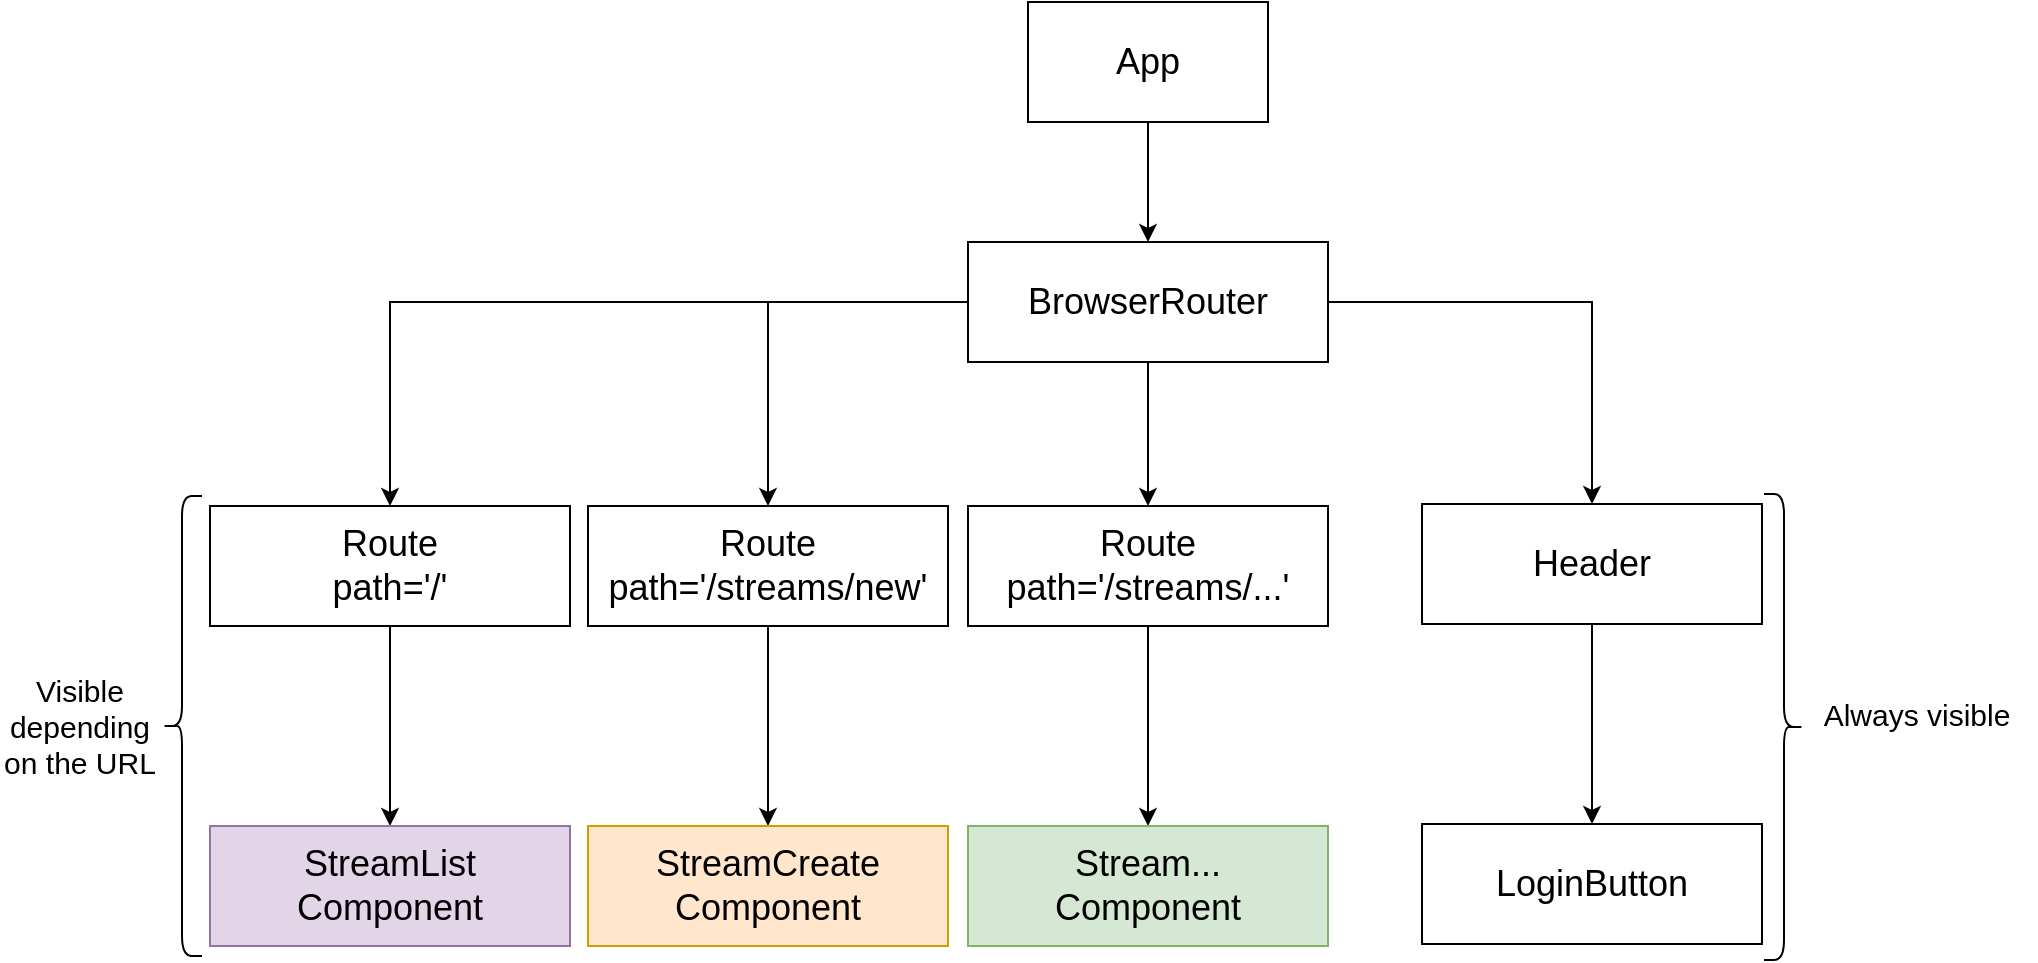 <mxfile version="20.0.4" type="device"><diagram name="Page-1" id="5f0bae14-7c28-e335-631c-24af17079c00"><mxGraphModel dx="1163" dy="780" grid="1" gridSize="10" guides="1" tooltips="1" connect="1" arrows="1" fold="1" page="1" pageScale="1" pageWidth="1100" pageHeight="850" background="none" math="0" shadow="0"><root><mxCell id="0"/><mxCell id="1" parent="0"/><mxCell id="i5_FehWfepsMQbYw2Oz_-12" style="edgeStyle=orthogonalEdgeStyle;rounded=0;orthogonalLoop=1;jettySize=auto;html=1;entryX=0.5;entryY=0;entryDx=0;entryDy=0;fontSize=18;exitX=1;exitY=0.5;exitDx=0;exitDy=0;" parent="1" source="i5_FehWfepsMQbYw2Oz_-3" target="i5_FehWfepsMQbYw2Oz_-2" edge="1"><mxGeometry relative="1" as="geometry"/></mxCell><mxCell id="i5_FehWfepsMQbYw2Oz_-16" style="edgeStyle=orthogonalEdgeStyle;rounded=0;orthogonalLoop=1;jettySize=auto;html=1;fontSize=18;" parent="1" source="i5_FehWfepsMQbYw2Oz_-1" target="i5_FehWfepsMQbYw2Oz_-3" edge="1"><mxGeometry relative="1" as="geometry"/></mxCell><mxCell id="i5_FehWfepsMQbYw2Oz_-1" value="&lt;font style=&quot;font-size: 18px;&quot;&gt;App&lt;/font&gt;" style="rounded=0;whiteSpace=wrap;html=1;" parent="1" vertex="1"><mxGeometry x="554" y="160" width="120" height="60" as="geometry"/></mxCell><mxCell id="i5_FehWfepsMQbYw2Oz_-13" style="edgeStyle=orthogonalEdgeStyle;rounded=0;orthogonalLoop=1;jettySize=auto;html=1;entryX=0.5;entryY=0;entryDx=0;entryDy=0;fontSize=18;" parent="1" source="i5_FehWfepsMQbYw2Oz_-2" target="i5_FehWfepsMQbYw2Oz_-7" edge="1"><mxGeometry relative="1" as="geometry"/></mxCell><mxCell id="i5_FehWfepsMQbYw2Oz_-2" value="&lt;font style=&quot;font-size: 18px;&quot;&gt;Header&lt;/font&gt;" style="rounded=0;whiteSpace=wrap;html=1;" parent="1" vertex="1"><mxGeometry x="751" y="411" width="170" height="60" as="geometry"/></mxCell><mxCell id="i5_FehWfepsMQbYw2Oz_-14" style="edgeStyle=orthogonalEdgeStyle;rounded=0;orthogonalLoop=1;jettySize=auto;html=1;entryX=0.5;entryY=0;entryDx=0;entryDy=0;fontSize=18;" parent="1" source="i5_FehWfepsMQbYw2Oz_-3" target="i5_FehWfepsMQbYw2Oz_-6" edge="1"><mxGeometry relative="1" as="geometry"/></mxCell><mxCell id="i5_FehWfepsMQbYw2Oz_-15" style="edgeStyle=orthogonalEdgeStyle;rounded=0;orthogonalLoop=1;jettySize=auto;html=1;fontSize=18;" parent="1" source="i5_FehWfepsMQbYw2Oz_-3" target="i5_FehWfepsMQbYw2Oz_-5" edge="1"><mxGeometry relative="1" as="geometry"/></mxCell><mxCell id="i5_FehWfepsMQbYw2Oz_-28" style="edgeStyle=orthogonalEdgeStyle;rounded=0;orthogonalLoop=1;jettySize=auto;html=1;fontSize=15;entryX=0.5;entryY=0;entryDx=0;entryDy=0;" parent="1" source="i5_FehWfepsMQbYw2Oz_-3" target="i5_FehWfepsMQbYw2Oz_-26" edge="1"><mxGeometry relative="1" as="geometry"><mxPoint x="623" y="540" as="targetPoint"/></mxGeometry></mxCell><mxCell id="i5_FehWfepsMQbYw2Oz_-3" value="&lt;font style=&quot;font-size: 18px;&quot;&gt;BrowserRouter&lt;/font&gt;" style="rounded=0;whiteSpace=wrap;html=1;" parent="1" vertex="1"><mxGeometry x="524" y="280" width="180" height="60" as="geometry"/></mxCell><mxCell id="i5_FehWfepsMQbYw2Oz_-18" style="edgeStyle=orthogonalEdgeStyle;rounded=0;orthogonalLoop=1;jettySize=auto;html=1;fontSize=18;" parent="1" source="i5_FehWfepsMQbYw2Oz_-5" target="i5_FehWfepsMQbYw2Oz_-9" edge="1"><mxGeometry relative="1" as="geometry"/></mxCell><mxCell id="i5_FehWfepsMQbYw2Oz_-5" value="&lt;font style=&quot;font-size: 18px;&quot;&gt;Route&lt;br&gt;path='/streams/new'&lt;br&gt;&lt;/font&gt;" style="rounded=0;whiteSpace=wrap;html=1;" parent="1" vertex="1"><mxGeometry x="334" y="412" width="180" height="60" as="geometry"/></mxCell><mxCell id="i5_FehWfepsMQbYw2Oz_-17" style="edgeStyle=orthogonalEdgeStyle;rounded=0;orthogonalLoop=1;jettySize=auto;html=1;entryX=0.5;entryY=0;entryDx=0;entryDy=0;fontSize=18;" parent="1" source="i5_FehWfepsMQbYw2Oz_-6" target="i5_FehWfepsMQbYw2Oz_-8" edge="1"><mxGeometry relative="1" as="geometry"/></mxCell><mxCell id="i5_FehWfepsMQbYw2Oz_-6" value="&lt;font style=&quot;font-size: 18px;&quot;&gt;Route&lt;br&gt;path='/'&lt;br&gt;&lt;/font&gt;" style="rounded=0;whiteSpace=wrap;html=1;" parent="1" vertex="1"><mxGeometry x="145" y="412" width="180" height="60" as="geometry"/></mxCell><mxCell id="i5_FehWfepsMQbYw2Oz_-7" value="&lt;font style=&quot;font-size: 18px;&quot;&gt;LoginButton&lt;br&gt;&lt;/font&gt;" style="rounded=0;whiteSpace=wrap;html=1;" parent="1" vertex="1"><mxGeometry x="751" y="571" width="170" height="60" as="geometry"/></mxCell><mxCell id="i5_FehWfepsMQbYw2Oz_-8" value="&lt;font style=&quot;font-size: 18px;&quot;&gt;StreamList&lt;br&gt;Component&lt;br&gt;&lt;/font&gt;" style="rounded=0;whiteSpace=wrap;html=1;fillColor=#e1d5e7;strokeColor=#9673a6;" parent="1" vertex="1"><mxGeometry x="145" y="572" width="180" height="60" as="geometry"/></mxCell><mxCell id="i5_FehWfepsMQbYw2Oz_-9" value="&lt;font style=&quot;font-size: 18px;&quot;&gt;StreamCreate&lt;br&gt;Component&lt;br&gt;&lt;/font&gt;" style="rounded=0;whiteSpace=wrap;html=1;fillColor=#ffe6cc;strokeColor=#d79b00;" parent="1" vertex="1"><mxGeometry x="334" y="572" width="180" height="60" as="geometry"/></mxCell><mxCell id="i5_FehWfepsMQbYw2Oz_-21" value="" style="shape=curlyBracket;whiteSpace=wrap;html=1;rounded=1;flipH=1;fontSize=18;" parent="1" vertex="1"><mxGeometry x="922" y="406" width="20" height="233" as="geometry"/></mxCell><mxCell id="i5_FehWfepsMQbYw2Oz_-22" value="&lt;font style=&quot;font-size: 15px;&quot;&gt;Always visible&lt;/font&gt;" style="text;html=1;align=center;verticalAlign=middle;resizable=0;points=[];autosize=1;strokeColor=none;fillColor=none;fontSize=18;" parent="1" vertex="1"><mxGeometry x="938" y="496" width="120" height="40" as="geometry"/></mxCell><mxCell id="i5_FehWfepsMQbYw2Oz_-23" value="" style="shape=curlyBracket;whiteSpace=wrap;html=1;rounded=1;fontSize=15;" parent="1" vertex="1"><mxGeometry x="121" y="407" width="20" height="230" as="geometry"/></mxCell><mxCell id="i5_FehWfepsMQbYw2Oz_-24" value="Visible&lt;br&gt;depending&lt;br&gt;on the URL" style="text;html=1;strokeColor=none;fillColor=none;align=center;verticalAlign=middle;whiteSpace=wrap;rounded=0;fontSize=15;" parent="1" vertex="1"><mxGeometry x="40" y="507" width="80" height="30" as="geometry"/></mxCell><mxCell id="i5_FehWfepsMQbYw2Oz_-25" style="edgeStyle=orthogonalEdgeStyle;rounded=0;orthogonalLoop=1;jettySize=auto;html=1;fontSize=18;" parent="1" source="i5_FehWfepsMQbYw2Oz_-26" target="i5_FehWfepsMQbYw2Oz_-27" edge="1"><mxGeometry relative="1" as="geometry"/></mxCell><mxCell id="i5_FehWfepsMQbYw2Oz_-26" value="&lt;font style=&quot;font-size: 18px;&quot;&gt;Route&lt;br&gt;path='/streams/...'&lt;br&gt;&lt;/font&gt;" style="rounded=0;whiteSpace=wrap;html=1;" parent="1" vertex="1"><mxGeometry x="524" y="412" width="180" height="60" as="geometry"/></mxCell><mxCell id="i5_FehWfepsMQbYw2Oz_-27" value="&lt;font style=&quot;font-size: 18px;&quot;&gt;Stream...&lt;br&gt;Component&lt;br&gt;&lt;/font&gt;" style="rounded=0;whiteSpace=wrap;html=1;fillColor=#d5e8d4;strokeColor=#82b366;" parent="1" vertex="1"><mxGeometry x="524" y="572" width="180" height="60" as="geometry"/></mxCell></root></mxGraphModel></diagram></mxfile>